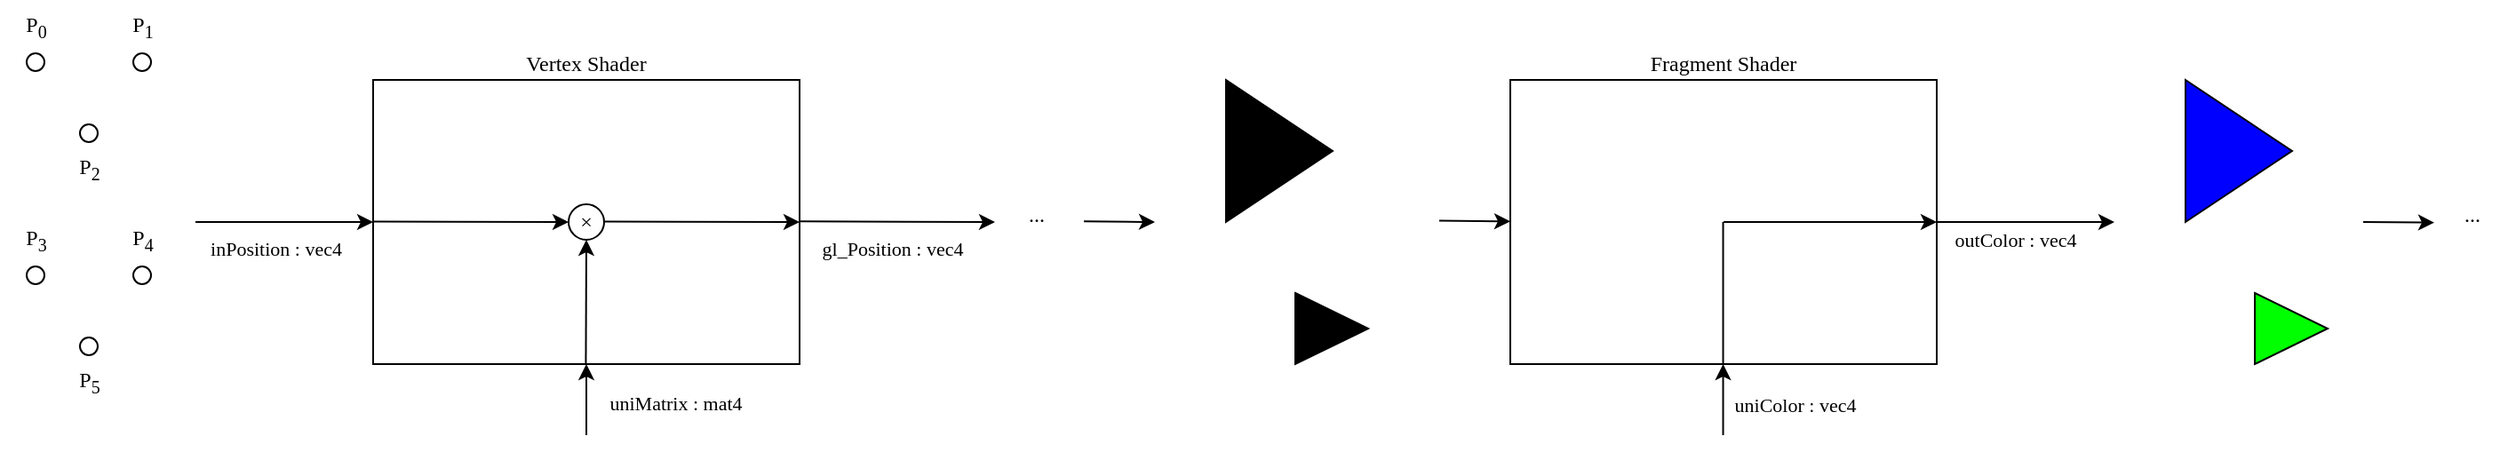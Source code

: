 <mxfile version="26.2.12">
  <diagram name="Page-1" id="spepu8bGk_FaaRLSNbL8">
    <mxGraphModel dx="2852" dy="1574" grid="1" gridSize="10" guides="1" tooltips="1" connect="1" arrows="1" fold="1" page="1" pageScale="1" pageWidth="738" pageHeight="315" math="0" shadow="0">
      <root>
        <mxCell id="0" />
        <mxCell id="1" parent="0" />
        <mxCell id="fkFkRCmbEsNyCXXQW4yH-1" value="Vertex Shader" style="rounded=0;whiteSpace=wrap;html=1;labelPosition=center;verticalLabelPosition=top;align=center;verticalAlign=bottom;fontFamily=CMU Serif;fontSource=https%3A%2F%2Ffonts.googleapis.com%2Fcss%3Ffamily%3DCMU%2BSerif;" parent="1" vertex="1">
          <mxGeometry x="250" y="85" width="240" height="160" as="geometry" />
        </mxCell>
        <mxCell id="fkFkRCmbEsNyCXXQW4yH-5" value="" style="ellipse;whiteSpace=wrap;html=1;aspect=fixed;" parent="1" vertex="1">
          <mxGeometry x="55" y="70" width="10" height="10" as="geometry" />
        </mxCell>
        <mxCell id="fkFkRCmbEsNyCXXQW4yH-6" value="" style="ellipse;whiteSpace=wrap;html=1;aspect=fixed;" parent="1" vertex="1">
          <mxGeometry x="85" y="110" width="10" height="10" as="geometry" />
        </mxCell>
        <mxCell id="fkFkRCmbEsNyCXXQW4yH-7" value="" style="ellipse;whiteSpace=wrap;html=1;aspect=fixed;" parent="1" vertex="1">
          <mxGeometry x="115" y="70" width="10" height="10" as="geometry" />
        </mxCell>
        <mxCell id="fkFkRCmbEsNyCXXQW4yH-8" value="P&lt;sub&gt;0&lt;/sub&gt;" style="text;html=1;align=center;verticalAlign=middle;resizable=0;points=[];autosize=1;strokeColor=none;fillColor=none;fontFamily=CMU Serif;fontSource=https%3A%2F%2Ffonts.googleapis.com%2Fcss%3Ffamily%3DCMU%2BSerif;" parent="1" vertex="1">
          <mxGeometry x="40" y="40" width="40" height="30" as="geometry" />
        </mxCell>
        <mxCell id="fkFkRCmbEsNyCXXQW4yH-9" value="P&lt;sub&gt;2&lt;/sub&gt;" style="text;html=1;align=center;verticalAlign=middle;resizable=0;points=[];autosize=1;strokeColor=none;fillColor=none;fontFamily=CMU Serif;fontSource=https%3A%2F%2Ffonts.googleapis.com%2Fcss%3Ffamily%3DCMU%2BSerif;" parent="1" vertex="1">
          <mxGeometry x="70" y="120" width="40" height="30" as="geometry" />
        </mxCell>
        <mxCell id="fkFkRCmbEsNyCXXQW4yH-10" value="P&lt;sub&gt;1&lt;/sub&gt;" style="text;html=1;align=center;verticalAlign=middle;resizable=0;points=[];autosize=1;strokeColor=none;fillColor=none;fontFamily=CMU Serif;fontSource=https%3A%2F%2Ffonts.googleapis.com%2Fcss%3Ffamily%3DCMU%2BSerif;" parent="1" vertex="1">
          <mxGeometry x="100" y="40" width="40" height="30" as="geometry" />
        </mxCell>
        <mxCell id="fkFkRCmbEsNyCXXQW4yH-11" value="" style="endArrow=classic;html=1;rounded=0;" parent="1" edge="1">
          <mxGeometry width="50" height="50" relative="1" as="geometry">
            <mxPoint x="150" y="165" as="sourcePoint" />
            <mxPoint x="250" y="165" as="targetPoint" />
          </mxGeometry>
        </mxCell>
        <mxCell id="fkFkRCmbEsNyCXXQW4yH-14" value="&lt;font data-font-src=&quot;https://fonts.googleapis.com/css?family=CMU+Mono&quot;&gt;inPosition : vec4&lt;/font&gt;" style="edgeLabel;html=1;align=center;verticalAlign=middle;resizable=0;points=[];horizontal=1;fontFamily=CMU Serif;fontSource=https%3A%2F%2Ffonts.googleapis.com%2Fcss%3Ffamily%3DCMU%2BSerif;" parent="fkFkRCmbEsNyCXXQW4yH-11" vertex="1" connectable="0">
          <mxGeometry x="0.164" relative="1" as="geometry">
            <mxPoint x="-13" y="15" as="offset" />
          </mxGeometry>
        </mxCell>
        <mxCell id="fkFkRCmbEsNyCXXQW4yH-12" value="" style="endArrow=classic;html=1;rounded=0;" parent="1" edge="1">
          <mxGeometry width="50" height="50" relative="1" as="geometry">
            <mxPoint x="370" y="285" as="sourcePoint" />
            <mxPoint x="370" y="245" as="targetPoint" />
          </mxGeometry>
        </mxCell>
        <mxCell id="fkFkRCmbEsNyCXXQW4yH-13" value="&lt;div&gt;uniMatrix : mat4&lt;/div&gt;" style="edgeLabel;html=1;align=center;verticalAlign=middle;resizable=0;points=[];fontFamily=CMU Serif;fontSource=https%3A%2F%2Ffonts.googleapis.com%2Fcss%3Ffamily%3DCMU%2BSerif;" parent="fkFkRCmbEsNyCXXQW4yH-12" vertex="1" connectable="0">
          <mxGeometry x="-0.443" relative="1" as="geometry">
            <mxPoint x="50" y="-7" as="offset" />
          </mxGeometry>
        </mxCell>
        <mxCell id="fkFkRCmbEsNyCXXQW4yH-15" value="×" style="ellipse;whiteSpace=wrap;aspect=fixed;fontFamily=CMU Serif;fontSource=https%3A%2F%2Ffonts.googleapis.com%2Fcss%3Ffamily%3DCMU%2BSerif;" parent="1" vertex="1">
          <mxGeometry x="360" y="155" width="20" height="20" as="geometry" />
        </mxCell>
        <mxCell id="fkFkRCmbEsNyCXXQW4yH-16" value="" style="endArrow=classic;html=1;rounded=0;entryX=0;entryY=0.5;entryDx=0;entryDy=0;" parent="1" target="fkFkRCmbEsNyCXXQW4yH-15" edge="1">
          <mxGeometry width="50" height="50" relative="1" as="geometry">
            <mxPoint x="250" y="164.71" as="sourcePoint" />
            <mxPoint x="340" y="164.71" as="targetPoint" />
          </mxGeometry>
        </mxCell>
        <mxCell id="fkFkRCmbEsNyCXXQW4yH-18" value="" style="endArrow=classic;html=1;rounded=0;entryX=0.5;entryY=1;entryDx=0;entryDy=0;" parent="1" target="fkFkRCmbEsNyCXXQW4yH-15" edge="1">
          <mxGeometry width="50" height="50" relative="1" as="geometry">
            <mxPoint x="369.71" y="245" as="sourcePoint" />
            <mxPoint x="369.71" y="205" as="targetPoint" />
          </mxGeometry>
        </mxCell>
        <mxCell id="fkFkRCmbEsNyCXXQW4yH-20" value="" style="endArrow=classic;html=1;rounded=0;entryX=0;entryY=0.5;entryDx=0;entryDy=0;" parent="1" edge="1">
          <mxGeometry width="50" height="50" relative="1" as="geometry">
            <mxPoint x="380" y="164.71" as="sourcePoint" />
            <mxPoint x="490" y="165" as="targetPoint" />
          </mxGeometry>
        </mxCell>
        <mxCell id="fkFkRCmbEsNyCXXQW4yH-21" value="" style="endArrow=classic;html=1;rounded=0;" parent="1" edge="1">
          <mxGeometry width="50" height="50" relative="1" as="geometry">
            <mxPoint x="490" y="164.66" as="sourcePoint" />
            <mxPoint x="600" y="165" as="targetPoint" />
          </mxGeometry>
        </mxCell>
        <mxCell id="fkFkRCmbEsNyCXXQW4yH-22" value="&lt;font data-font-src=&quot;https://fonts.googleapis.com/css?family=CMU+Serif&quot;&gt;gl_Position : vec4&lt;/font&gt;" style="edgeLabel;html=1;align=center;verticalAlign=middle;resizable=0;points=[];fontFamily=CMU Serif;fontSource=https%3A%2F%2Ffonts.googleapis.com%2Fcss%3Ffamily%3DCMU%2BSerif;" parent="fkFkRCmbEsNyCXXQW4yH-21" vertex="1" connectable="0">
          <mxGeometry x="0.164" relative="1" as="geometry">
            <mxPoint x="-12" y="15" as="offset" />
          </mxGeometry>
        </mxCell>
        <mxCell id="fkFkRCmbEsNyCXXQW4yH-23" value="&lt;font data-font-src=&quot;https://fonts.googleapis.com/css?family=CMU+Serif&quot; face=&quot;CMU Serif&quot;&gt;...&lt;/font&gt;" style="text;html=1;align=center;verticalAlign=middle;resizable=0;points=[];autosize=1;strokeColor=none;fillColor=none;" parent="1" vertex="1">
          <mxGeometry x="608" y="146" width="30" height="30" as="geometry" />
        </mxCell>
        <mxCell id="fkFkRCmbEsNyCXXQW4yH-24" value="" style="endArrow=classic;html=1;rounded=0;" parent="1" edge="1">
          <mxGeometry width="50" height="50" relative="1" as="geometry">
            <mxPoint x="650" y="164.66" as="sourcePoint" />
            <mxPoint x="690" y="165" as="targetPoint" />
          </mxGeometry>
        </mxCell>
        <mxCell id="fkFkRCmbEsNyCXXQW4yH-28" value="" style="ellipse;whiteSpace=wrap;html=1;aspect=fixed;" parent="1" vertex="1">
          <mxGeometry x="55" y="190" width="10" height="10" as="geometry" />
        </mxCell>
        <mxCell id="fkFkRCmbEsNyCXXQW4yH-29" value="" style="ellipse;whiteSpace=wrap;html=1;aspect=fixed;" parent="1" vertex="1">
          <mxGeometry x="85" y="230" width="10" height="10" as="geometry" />
        </mxCell>
        <mxCell id="fkFkRCmbEsNyCXXQW4yH-30" value="" style="ellipse;whiteSpace=wrap;html=1;aspect=fixed;" parent="1" vertex="1">
          <mxGeometry x="115" y="190" width="10" height="10" as="geometry" />
        </mxCell>
        <mxCell id="fkFkRCmbEsNyCXXQW4yH-31" value="P&lt;sub&gt;3&lt;/sub&gt;" style="text;html=1;align=center;verticalAlign=middle;resizable=0;points=[];autosize=1;strokeColor=none;fillColor=none;fontFamily=CMU Serif;fontSource=https%3A%2F%2Ffonts.googleapis.com%2Fcss%3Ffamily%3DCMU%2BSerif;" parent="1" vertex="1">
          <mxGeometry x="40" y="160" width="40" height="30" as="geometry" />
        </mxCell>
        <mxCell id="fkFkRCmbEsNyCXXQW4yH-32" value="P&lt;sub&gt;5&lt;/sub&gt;" style="text;html=1;align=center;verticalAlign=middle;resizable=0;points=[];autosize=1;strokeColor=none;fillColor=none;fontFamily=CMU Serif;fontSource=https%3A%2F%2Ffonts.googleapis.com%2Fcss%3Ffamily%3DCMU%2BSerif;" parent="1" vertex="1">
          <mxGeometry x="70" y="240" width="40" height="30" as="geometry" />
        </mxCell>
        <mxCell id="fkFkRCmbEsNyCXXQW4yH-33" value="P&lt;sub&gt;4&lt;/sub&gt;" style="text;html=1;align=center;verticalAlign=middle;resizable=0;points=[];autosize=1;strokeColor=none;fillColor=none;fontFamily=CMU Serif;fontSource=https%3A%2F%2Ffonts.googleapis.com%2Fcss%3Ffamily%3DCMU%2BSerif;" parent="1" vertex="1">
          <mxGeometry x="100" y="160" width="40" height="30" as="geometry" />
        </mxCell>
        <mxCell id="fkFkRCmbEsNyCXXQW4yH-34" value="" style="triangle;whiteSpace=wrap;html=1;fillColor=light-dark(#000000,#FFFFFF);" parent="1" vertex="1">
          <mxGeometry x="730" y="85" width="60" height="80" as="geometry" />
        </mxCell>
        <mxCell id="fkFkRCmbEsNyCXXQW4yH-35" value="" style="triangle;whiteSpace=wrap;html=1;fillColor=light-dark(#000000,#FFFFFF);" parent="1" vertex="1">
          <mxGeometry x="769" y="205" width="41" height="40" as="geometry" />
        </mxCell>
        <mxCell id="fkFkRCmbEsNyCXXQW4yH-36" value="" style="endArrow=classic;html=1;rounded=0;" parent="1" edge="1">
          <mxGeometry width="50" height="50" relative="1" as="geometry">
            <mxPoint x="850" y="164.31" as="sourcePoint" />
            <mxPoint x="890" y="164.65" as="targetPoint" />
          </mxGeometry>
        </mxCell>
        <mxCell id="fkFkRCmbEsNyCXXQW4yH-37" value="Fragment Shader" style="rounded=0;whiteSpace=wrap;html=1;labelPosition=center;verticalLabelPosition=top;align=center;verticalAlign=bottom;fontFamily=CMU Serif;fontSource=https%3A%2F%2Ffonts.googleapis.com%2Fcss%3Ffamily%3DCMU%2BSerif;" parent="1" vertex="1">
          <mxGeometry x="890" y="85" width="240" height="160" as="geometry" />
        </mxCell>
        <mxCell id="fkFkRCmbEsNyCXXQW4yH-38" style="edgeStyle=orthogonalEdgeStyle;rounded=0;orthogonalLoop=1;jettySize=auto;html=1;exitX=0.5;exitY=1;exitDx=0;exitDy=0;" parent="1" source="fkFkRCmbEsNyCXXQW4yH-37" target="fkFkRCmbEsNyCXXQW4yH-37" edge="1">
          <mxGeometry relative="1" as="geometry" />
        </mxCell>
        <mxCell id="fkFkRCmbEsNyCXXQW4yH-42" value="" style="endArrow=classic;html=1;rounded=0;" parent="1" edge="1">
          <mxGeometry width="50" height="50" relative="1" as="geometry">
            <mxPoint x="1130" y="165" as="sourcePoint" />
            <mxPoint x="1230" y="165" as="targetPoint" />
          </mxGeometry>
        </mxCell>
        <mxCell id="fkFkRCmbEsNyCXXQW4yH-45" value="&lt;font data-font-src=&quot;https://fonts.googleapis.com/css?family=CMU+Serif&quot; face=&quot;CMU Serif&quot;&gt;outColor : vec4&lt;/font&gt;" style="edgeLabel;html=1;align=center;verticalAlign=middle;resizable=0;points=[];" parent="fkFkRCmbEsNyCXXQW4yH-42" vertex="1" connectable="0">
          <mxGeometry relative="1" as="geometry">
            <mxPoint x="-6" y="10" as="offset" />
          </mxGeometry>
        </mxCell>
        <mxCell id="fkFkRCmbEsNyCXXQW4yH-46" value="" style="endArrow=classic;html=1;rounded=0;" parent="1" edge="1">
          <mxGeometry width="50" height="50" relative="1" as="geometry">
            <mxPoint x="1009.77" y="285" as="sourcePoint" />
            <mxPoint x="1009.77" y="245" as="targetPoint" />
          </mxGeometry>
        </mxCell>
        <mxCell id="fkFkRCmbEsNyCXXQW4yH-47" value="&lt;div&gt;uniColor : vec4&lt;/div&gt;" style="edgeLabel;html=1;align=center;verticalAlign=middle;resizable=0;points=[];fontFamily=CMU Serif;fontSource=https%3A%2F%2Ffonts.googleapis.com%2Fcss%3Ffamily%3DCMU%2BSerif;" parent="fkFkRCmbEsNyCXXQW4yH-46" vertex="1" connectable="0">
          <mxGeometry x="-0.443" relative="1" as="geometry">
            <mxPoint x="40" y="-6" as="offset" />
          </mxGeometry>
        </mxCell>
        <mxCell id="fkFkRCmbEsNyCXXQW4yH-49" value="" style="endArrow=none;html=1;rounded=0;" parent="1" edge="1">
          <mxGeometry width="50" height="50" relative="1" as="geometry">
            <mxPoint x="1009.77" y="245" as="sourcePoint" />
            <mxPoint x="1009.77" y="165" as="targetPoint" />
          </mxGeometry>
        </mxCell>
        <mxCell id="fkFkRCmbEsNyCXXQW4yH-50" value="" style="endArrow=classic;html=1;rounded=0;" parent="1" edge="1">
          <mxGeometry width="50" height="50" relative="1" as="geometry">
            <mxPoint x="1010" y="165" as="sourcePoint" />
            <mxPoint x="1130" y="165" as="targetPoint" />
          </mxGeometry>
        </mxCell>
        <mxCell id="fkFkRCmbEsNyCXXQW4yH-51" value="" style="triangle;whiteSpace=wrap;html=1;fillColor=light-dark(#0000FF,#FF0000);gradientColor=none;" parent="1" vertex="1">
          <mxGeometry x="1270" y="85" width="60" height="80" as="geometry" />
        </mxCell>
        <mxCell id="fkFkRCmbEsNyCXXQW4yH-52" value="" style="triangle;whiteSpace=wrap;html=1;fillColor=light-dark(#00FF00,#FFFFFF);gradientColor=none;gradientDirection=east;" parent="1" vertex="1">
          <mxGeometry x="1309" y="205" width="41" height="40" as="geometry" />
        </mxCell>
        <mxCell id="fkFkRCmbEsNyCXXQW4yH-53" value="&lt;font data-font-src=&quot;https://fonts.googleapis.com/css?family=CMU+Serif&quot; face=&quot;CMU Serif&quot;&gt;...&lt;/font&gt;" style="text;html=1;align=center;verticalAlign=middle;resizable=0;points=[];autosize=1;strokeColor=none;fillColor=none;" parent="1" vertex="1">
          <mxGeometry x="1416" y="146" width="30" height="30" as="geometry" />
        </mxCell>
        <mxCell id="fkFkRCmbEsNyCXXQW4yH-54" value="" style="endArrow=classic;html=1;rounded=0;" parent="1" edge="1">
          <mxGeometry width="50" height="50" relative="1" as="geometry">
            <mxPoint x="1370" y="165" as="sourcePoint" />
            <mxPoint x="1410" y="165.34" as="targetPoint" />
          </mxGeometry>
        </mxCell>
      </root>
    </mxGraphModel>
  </diagram>
</mxfile>
